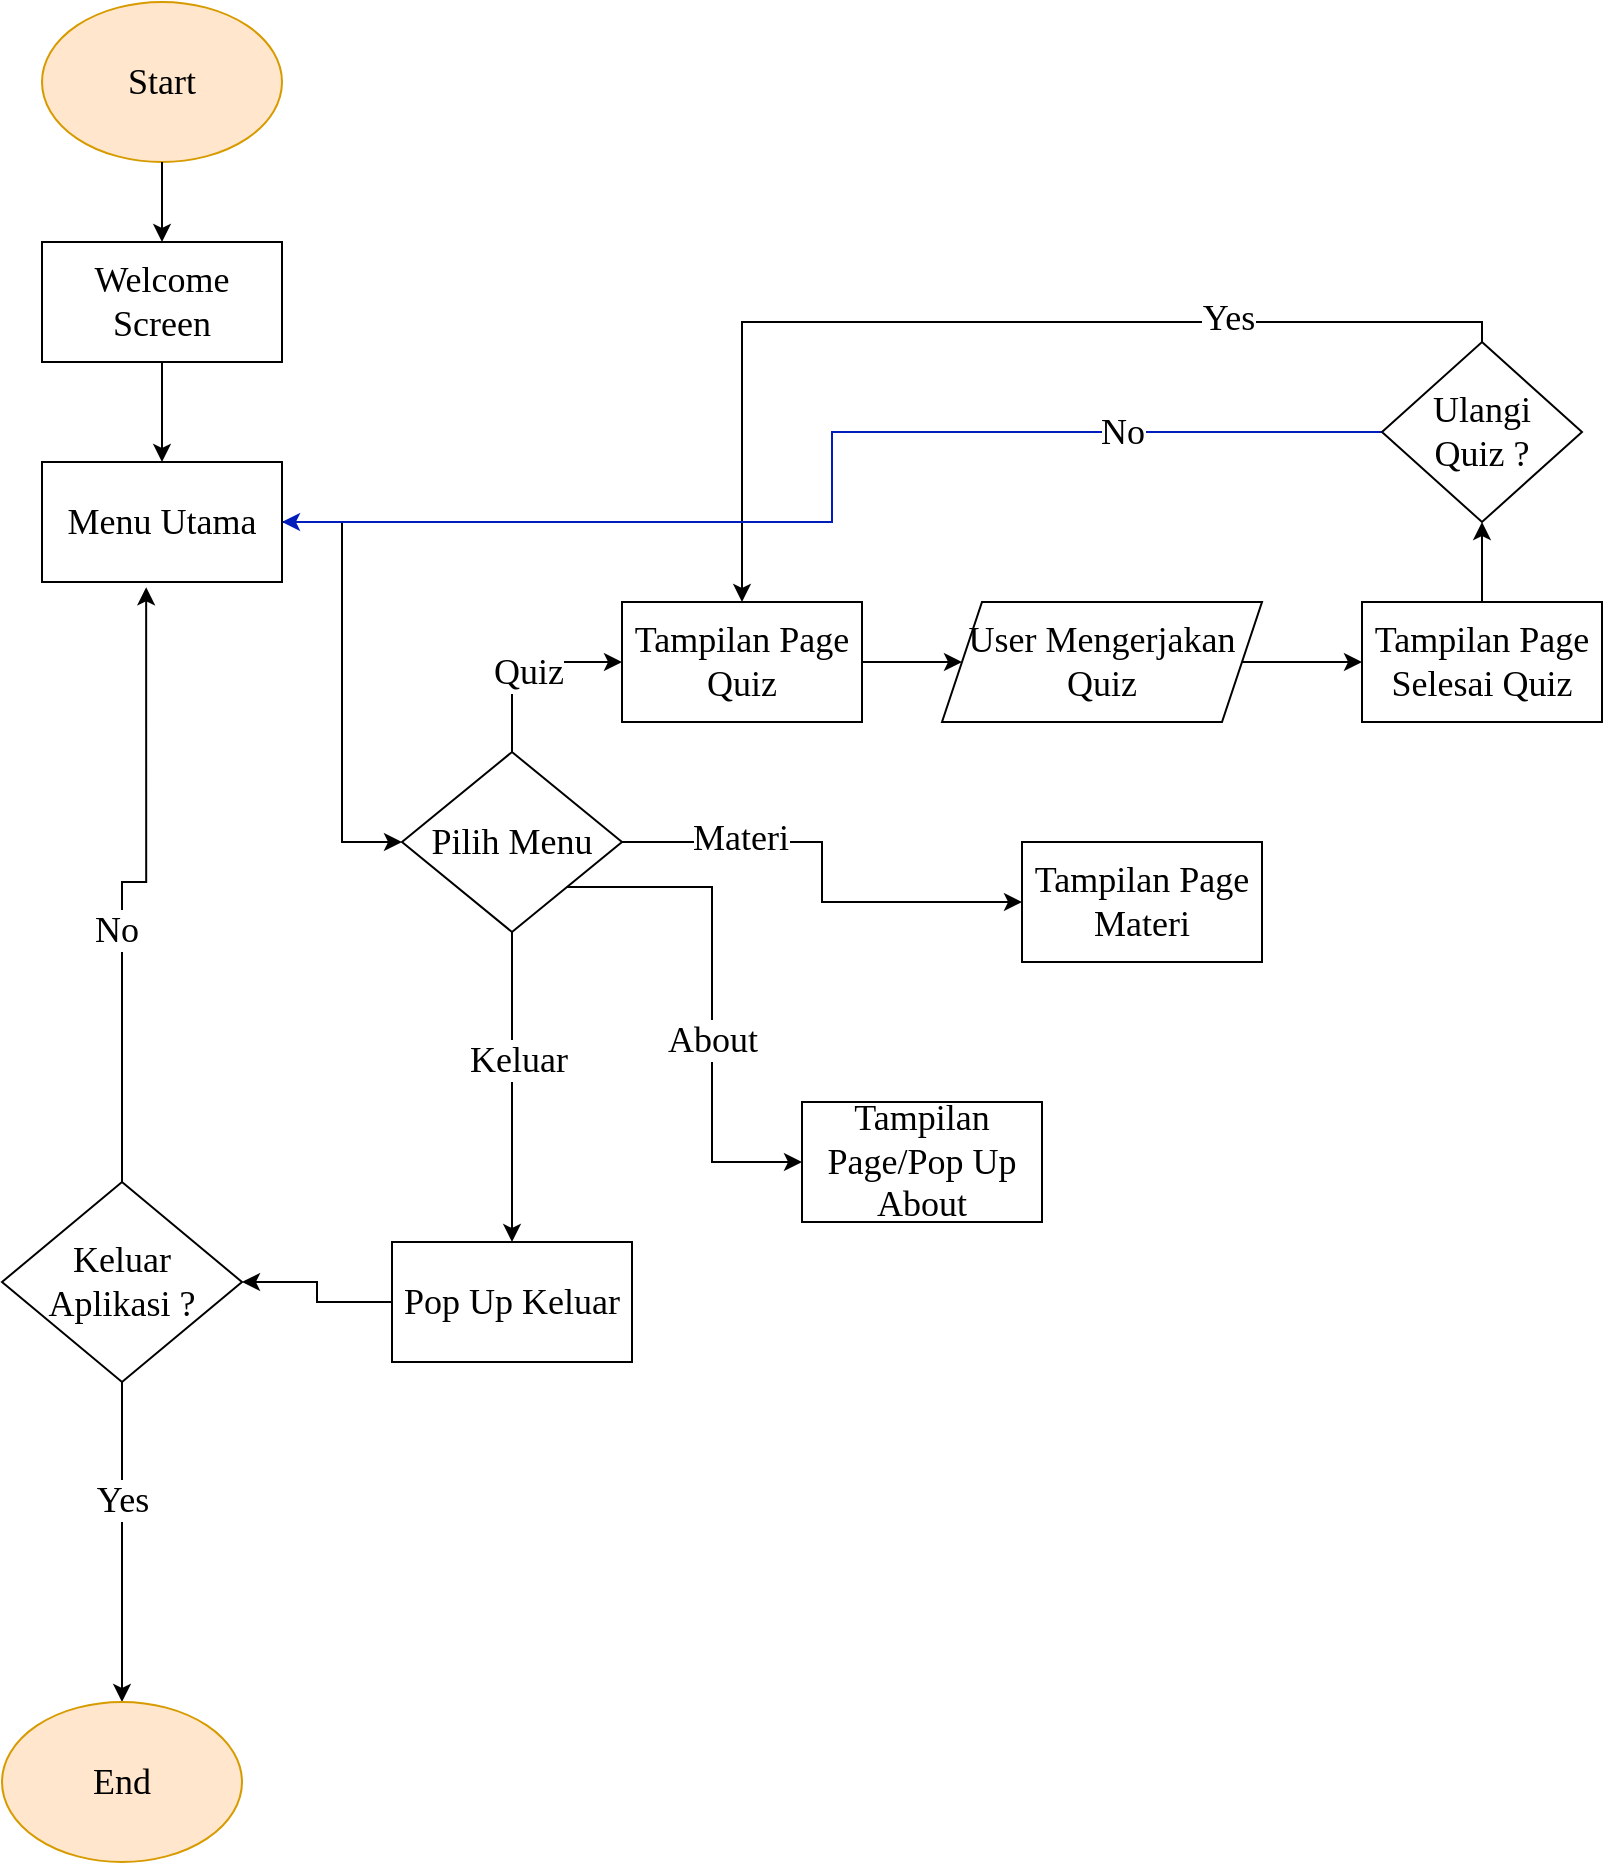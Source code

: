 <mxfile version="16.1.2" type="github">
  <diagram id="qYPbZKdNKogrdKeQCUUp" name="Page-1">
    <mxGraphModel dx="914" dy="624" grid="1" gridSize="10" guides="1" tooltips="1" connect="1" arrows="1" fold="1" page="1" pageScale="1" pageWidth="1600" pageHeight="900" math="0" shadow="0">
      <root>
        <mxCell id="0" />
        <mxCell id="1" parent="0" />
        <mxCell id="wOSAmqLvzSA3cVCKRzat-2" value="&lt;font style=&quot;font-size: 18px&quot; face=&quot;Times New Roman&quot;&gt;Start&lt;/font&gt;" style="ellipse;whiteSpace=wrap;html=1;fillColor=#ffe6cc;strokeColor=#d79b00;" vertex="1" parent="1">
          <mxGeometry x="40" y="10" width="120" height="80" as="geometry" />
        </mxCell>
        <mxCell id="wOSAmqLvzSA3cVCKRzat-3" value="Welcome Screen" style="rounded=0;whiteSpace=wrap;html=1;fontFamily=Times New Roman;fontSize=18;" vertex="1" parent="1">
          <mxGeometry x="40" y="130" width="120" height="60" as="geometry" />
        </mxCell>
        <mxCell id="wOSAmqLvzSA3cVCKRzat-13" style="edgeStyle=orthogonalEdgeStyle;rounded=0;orthogonalLoop=1;jettySize=auto;html=1;exitX=1;exitY=0.5;exitDx=0;exitDy=0;entryX=0;entryY=0.5;entryDx=0;entryDy=0;fontFamily=Times New Roman;fontSize=18;" edge="1" parent="1" source="wOSAmqLvzSA3cVCKRzat-4" target="wOSAmqLvzSA3cVCKRzat-5">
          <mxGeometry relative="1" as="geometry" />
        </mxCell>
        <mxCell id="wOSAmqLvzSA3cVCKRzat-4" value="Menu Utama" style="rounded=0;whiteSpace=wrap;html=1;fontFamily=Times New Roman;fontSize=18;" vertex="1" parent="1">
          <mxGeometry x="40" y="240" width="120" height="60" as="geometry" />
        </mxCell>
        <mxCell id="wOSAmqLvzSA3cVCKRzat-14" style="edgeStyle=orthogonalEdgeStyle;rounded=0;orthogonalLoop=1;jettySize=auto;html=1;exitX=1;exitY=0.5;exitDx=0;exitDy=0;entryX=0;entryY=0.5;entryDx=0;entryDy=0;fontFamily=Times New Roman;fontSize=18;" edge="1" parent="1" source="wOSAmqLvzSA3cVCKRzat-5" target="wOSAmqLvzSA3cVCKRzat-6">
          <mxGeometry relative="1" as="geometry" />
        </mxCell>
        <mxCell id="wOSAmqLvzSA3cVCKRzat-15" value="Materi" style="edgeLabel;html=1;align=center;verticalAlign=middle;resizable=0;points=[];fontSize=18;fontFamily=Times New Roman;" vertex="1" connectable="0" parent="wOSAmqLvzSA3cVCKRzat-14">
          <mxGeometry x="-0.487" y="3" relative="1" as="geometry">
            <mxPoint y="1" as="offset" />
          </mxGeometry>
        </mxCell>
        <mxCell id="wOSAmqLvzSA3cVCKRzat-17" style="edgeStyle=orthogonalEdgeStyle;rounded=0;orthogonalLoop=1;jettySize=auto;html=1;exitX=0.5;exitY=0;exitDx=0;exitDy=0;entryX=0;entryY=0.5;entryDx=0;entryDy=0;fontFamily=Times New Roman;fontSize=18;" edge="1" parent="1" source="wOSAmqLvzSA3cVCKRzat-5" target="wOSAmqLvzSA3cVCKRzat-16">
          <mxGeometry relative="1" as="geometry" />
        </mxCell>
        <mxCell id="wOSAmqLvzSA3cVCKRzat-18" value="Quiz" style="edgeLabel;html=1;align=center;verticalAlign=middle;resizable=0;points=[];fontSize=18;fontFamily=Times New Roman;" vertex="1" connectable="0" parent="wOSAmqLvzSA3cVCKRzat-17">
          <mxGeometry x="-0.235" y="-2" relative="1" as="geometry">
            <mxPoint x="6" y="-2" as="offset" />
          </mxGeometry>
        </mxCell>
        <mxCell id="wOSAmqLvzSA3cVCKRzat-21" style="edgeStyle=orthogonalEdgeStyle;rounded=0;orthogonalLoop=1;jettySize=auto;html=1;exitX=1;exitY=1;exitDx=0;exitDy=0;entryX=0;entryY=0.5;entryDx=0;entryDy=0;fontFamily=Times New Roman;fontSize=18;" edge="1" parent="1" source="wOSAmqLvzSA3cVCKRzat-5" target="wOSAmqLvzSA3cVCKRzat-19">
          <mxGeometry relative="1" as="geometry" />
        </mxCell>
        <mxCell id="wOSAmqLvzSA3cVCKRzat-22" value="About" style="edgeLabel;html=1;align=center;verticalAlign=middle;resizable=0;points=[];fontSize=18;fontFamily=Times New Roman;" vertex="1" connectable="0" parent="wOSAmqLvzSA3cVCKRzat-21">
          <mxGeometry x="0.169" relative="1" as="geometry">
            <mxPoint as="offset" />
          </mxGeometry>
        </mxCell>
        <mxCell id="wOSAmqLvzSA3cVCKRzat-26" style="edgeStyle=orthogonalEdgeStyle;rounded=0;orthogonalLoop=1;jettySize=auto;html=1;exitX=0.5;exitY=1;exitDx=0;exitDy=0;fontFamily=Times New Roman;fontSize=18;" edge="1" parent="1" source="wOSAmqLvzSA3cVCKRzat-5" target="wOSAmqLvzSA3cVCKRzat-24">
          <mxGeometry relative="1" as="geometry" />
        </mxCell>
        <mxCell id="wOSAmqLvzSA3cVCKRzat-27" value="Keluar" style="edgeLabel;html=1;align=center;verticalAlign=middle;resizable=0;points=[];fontSize=18;fontFamily=Times New Roman;" vertex="1" connectable="0" parent="wOSAmqLvzSA3cVCKRzat-26">
          <mxGeometry x="-0.177" y="3" relative="1" as="geometry">
            <mxPoint as="offset" />
          </mxGeometry>
        </mxCell>
        <mxCell id="wOSAmqLvzSA3cVCKRzat-5" value="Pilih Menu" style="rhombus;whiteSpace=wrap;html=1;fontFamily=Times New Roman;fontSize=18;" vertex="1" parent="1">
          <mxGeometry x="220" y="385" width="110" height="90" as="geometry" />
        </mxCell>
        <mxCell id="wOSAmqLvzSA3cVCKRzat-6" value="Tampilan Page Materi" style="rounded=0;whiteSpace=wrap;html=1;fontFamily=Times New Roman;fontSize=18;" vertex="1" parent="1">
          <mxGeometry x="530" y="430" width="120" height="60" as="geometry" />
        </mxCell>
        <mxCell id="wOSAmqLvzSA3cVCKRzat-7" value="" style="endArrow=classic;html=1;rounded=0;fontFamily=Times New Roman;fontSize=18;exitX=0.5;exitY=1;exitDx=0;exitDy=0;" edge="1" parent="1" source="wOSAmqLvzSA3cVCKRzat-2" target="wOSAmqLvzSA3cVCKRzat-3">
          <mxGeometry width="50" height="50" relative="1" as="geometry">
            <mxPoint x="410" y="460" as="sourcePoint" />
            <mxPoint x="460" y="410" as="targetPoint" />
          </mxGeometry>
        </mxCell>
        <mxCell id="wOSAmqLvzSA3cVCKRzat-8" value="" style="endArrow=classic;html=1;rounded=0;fontFamily=Times New Roman;fontSize=18;exitX=0.5;exitY=1;exitDx=0;exitDy=0;entryX=0.5;entryY=0;entryDx=0;entryDy=0;" edge="1" parent="1" source="wOSAmqLvzSA3cVCKRzat-3" target="wOSAmqLvzSA3cVCKRzat-4">
          <mxGeometry width="50" height="50" relative="1" as="geometry">
            <mxPoint x="110" y="240" as="sourcePoint" />
            <mxPoint x="110" y="300" as="targetPoint" />
          </mxGeometry>
        </mxCell>
        <mxCell id="wOSAmqLvzSA3cVCKRzat-38" style="edgeStyle=orthogonalEdgeStyle;rounded=0;orthogonalLoop=1;jettySize=auto;html=1;exitX=1;exitY=0.5;exitDx=0;exitDy=0;entryX=0;entryY=0.5;entryDx=0;entryDy=0;fontFamily=Times New Roman;fontSize=18;" edge="1" parent="1" source="wOSAmqLvzSA3cVCKRzat-16" target="wOSAmqLvzSA3cVCKRzat-37">
          <mxGeometry relative="1" as="geometry" />
        </mxCell>
        <mxCell id="wOSAmqLvzSA3cVCKRzat-16" value="Tampilan Page Quiz" style="rounded=0;whiteSpace=wrap;html=1;fontFamily=Times New Roman;fontSize=18;" vertex="1" parent="1">
          <mxGeometry x="330" y="310" width="120" height="60" as="geometry" />
        </mxCell>
        <mxCell id="wOSAmqLvzSA3cVCKRzat-19" value="Tampilan Page/Pop Up About" style="rounded=0;whiteSpace=wrap;html=1;fontFamily=Times New Roman;fontSize=18;" vertex="1" parent="1">
          <mxGeometry x="420" y="560" width="120" height="60" as="geometry" />
        </mxCell>
        <mxCell id="wOSAmqLvzSA3cVCKRzat-29" style="edgeStyle=orthogonalEdgeStyle;rounded=0;orthogonalLoop=1;jettySize=auto;html=1;exitX=0;exitY=0.5;exitDx=0;exitDy=0;fontFamily=Times New Roman;fontSize=18;" edge="1" parent="1" source="wOSAmqLvzSA3cVCKRzat-24" target="wOSAmqLvzSA3cVCKRzat-28">
          <mxGeometry relative="1" as="geometry" />
        </mxCell>
        <mxCell id="wOSAmqLvzSA3cVCKRzat-24" value="Pop Up Keluar" style="rounded=0;whiteSpace=wrap;html=1;fontFamily=Times New Roman;fontSize=18;" vertex="1" parent="1">
          <mxGeometry x="215" y="630" width="120" height="60" as="geometry" />
        </mxCell>
        <mxCell id="wOSAmqLvzSA3cVCKRzat-30" style="edgeStyle=orthogonalEdgeStyle;rounded=0;orthogonalLoop=1;jettySize=auto;html=1;exitX=0.5;exitY=0;exitDx=0;exitDy=0;entryX=0.434;entryY=1.044;entryDx=0;entryDy=0;entryPerimeter=0;fontFamily=Times New Roman;fontSize=18;" edge="1" parent="1" source="wOSAmqLvzSA3cVCKRzat-28" target="wOSAmqLvzSA3cVCKRzat-4">
          <mxGeometry relative="1" as="geometry" />
        </mxCell>
        <mxCell id="wOSAmqLvzSA3cVCKRzat-31" value="No" style="edgeLabel;html=1;align=center;verticalAlign=middle;resizable=0;points=[];fontSize=18;fontFamily=Times New Roman;" vertex="1" connectable="0" parent="wOSAmqLvzSA3cVCKRzat-30">
          <mxGeometry x="-0.181" y="3" relative="1" as="geometry">
            <mxPoint as="offset" />
          </mxGeometry>
        </mxCell>
        <mxCell id="wOSAmqLvzSA3cVCKRzat-33" style="edgeStyle=orthogonalEdgeStyle;rounded=0;orthogonalLoop=1;jettySize=auto;html=1;exitX=0.5;exitY=1;exitDx=0;exitDy=0;fontFamily=Times New Roman;fontSize=18;" edge="1" parent="1" source="wOSAmqLvzSA3cVCKRzat-28" target="wOSAmqLvzSA3cVCKRzat-32">
          <mxGeometry relative="1" as="geometry" />
        </mxCell>
        <mxCell id="wOSAmqLvzSA3cVCKRzat-35" value="Yes" style="edgeLabel;html=1;align=center;verticalAlign=middle;resizable=0;points=[];fontSize=18;fontFamily=Times New Roman;" vertex="1" connectable="0" parent="wOSAmqLvzSA3cVCKRzat-33">
          <mxGeometry x="-0.265" relative="1" as="geometry">
            <mxPoint as="offset" />
          </mxGeometry>
        </mxCell>
        <mxCell id="wOSAmqLvzSA3cVCKRzat-28" value="Keluar&lt;br&gt;Aplikasi ?" style="rhombus;whiteSpace=wrap;html=1;fontFamily=Times New Roman;fontSize=18;" vertex="1" parent="1">
          <mxGeometry x="20" y="600" width="120" height="100" as="geometry" />
        </mxCell>
        <mxCell id="wOSAmqLvzSA3cVCKRzat-32" value="&lt;font face=&quot;Times New Roman&quot;&gt;&lt;span style=&quot;font-size: 18px&quot;&gt;End&lt;/span&gt;&lt;/font&gt;" style="ellipse;whiteSpace=wrap;html=1;fillColor=#ffe6cc;strokeColor=#d79b00;" vertex="1" parent="1">
          <mxGeometry x="20" y="860" width="120" height="80" as="geometry" />
        </mxCell>
        <mxCell id="wOSAmqLvzSA3cVCKRzat-41" style="edgeStyle=orthogonalEdgeStyle;rounded=0;orthogonalLoop=1;jettySize=auto;html=1;exitX=0.5;exitY=0;exitDx=0;exitDy=0;fontFamily=Times New Roman;fontSize=18;" edge="1" parent="1" source="wOSAmqLvzSA3cVCKRzat-36" target="wOSAmqLvzSA3cVCKRzat-40">
          <mxGeometry relative="1" as="geometry" />
        </mxCell>
        <mxCell id="wOSAmqLvzSA3cVCKRzat-36" value="Tampilan Page&lt;br&gt;Selesai Quiz" style="rounded=0;whiteSpace=wrap;html=1;fontFamily=Times New Roman;fontSize=18;" vertex="1" parent="1">
          <mxGeometry x="700" y="310" width="120" height="60" as="geometry" />
        </mxCell>
        <mxCell id="wOSAmqLvzSA3cVCKRzat-39" style="edgeStyle=orthogonalEdgeStyle;rounded=0;orthogonalLoop=1;jettySize=auto;html=1;exitX=1;exitY=0.5;exitDx=0;exitDy=0;entryX=0;entryY=0.5;entryDx=0;entryDy=0;fontFamily=Times New Roman;fontSize=18;" edge="1" parent="1" source="wOSAmqLvzSA3cVCKRzat-37" target="wOSAmqLvzSA3cVCKRzat-36">
          <mxGeometry relative="1" as="geometry" />
        </mxCell>
        <mxCell id="wOSAmqLvzSA3cVCKRzat-37" value="&lt;font style=&quot;font-size: 18px&quot;&gt;User Mengerjakan&lt;br&gt;Quiz&lt;/font&gt;" style="shape=parallelogram;perimeter=parallelogramPerimeter;whiteSpace=wrap;html=1;fixedSize=1;fontFamily=Times New Roman;fontSize=18;" vertex="1" parent="1">
          <mxGeometry x="490" y="310" width="160" height="60" as="geometry" />
        </mxCell>
        <mxCell id="wOSAmqLvzSA3cVCKRzat-42" style="edgeStyle=orthogonalEdgeStyle;rounded=0;orthogonalLoop=1;jettySize=auto;html=1;exitX=0.5;exitY=0;exitDx=0;exitDy=0;fontFamily=Times New Roman;fontSize=18;" edge="1" parent="1" source="wOSAmqLvzSA3cVCKRzat-40" target="wOSAmqLvzSA3cVCKRzat-16">
          <mxGeometry relative="1" as="geometry">
            <Array as="points">
              <mxPoint x="760" y="170" />
              <mxPoint x="390" y="170" />
            </Array>
          </mxGeometry>
        </mxCell>
        <mxCell id="wOSAmqLvzSA3cVCKRzat-43" value="Yes" style="edgeLabel;html=1;align=center;verticalAlign=middle;resizable=0;points=[];fontSize=18;fontFamily=Times New Roman;" vertex="1" connectable="0" parent="wOSAmqLvzSA3cVCKRzat-42">
          <mxGeometry x="-0.474" y="-2" relative="1" as="geometry">
            <mxPoint as="offset" />
          </mxGeometry>
        </mxCell>
        <mxCell id="wOSAmqLvzSA3cVCKRzat-45" style="edgeStyle=orthogonalEdgeStyle;rounded=0;orthogonalLoop=1;jettySize=auto;html=1;exitX=0;exitY=0.5;exitDx=0;exitDy=0;entryX=1;entryY=0.5;entryDx=0;entryDy=0;fontFamily=Times New Roman;fontSize=18;fillColor=#0050ef;strokeColor=#001DBC;" edge="1" parent="1" source="wOSAmqLvzSA3cVCKRzat-40" target="wOSAmqLvzSA3cVCKRzat-4">
          <mxGeometry relative="1" as="geometry" />
        </mxCell>
        <mxCell id="wOSAmqLvzSA3cVCKRzat-46" value="No" style="edgeLabel;html=1;align=center;verticalAlign=middle;resizable=0;points=[];fontSize=18;fontFamily=Times New Roman;" vertex="1" connectable="0" parent="wOSAmqLvzSA3cVCKRzat-45">
          <mxGeometry x="-0.688" y="-3" relative="1" as="geometry">
            <mxPoint x="-37" y="3" as="offset" />
          </mxGeometry>
        </mxCell>
        <mxCell id="wOSAmqLvzSA3cVCKRzat-40" value="Ulangi&lt;br&gt;Quiz ?" style="rhombus;whiteSpace=wrap;html=1;fontFamily=Times New Roman;fontSize=18;" vertex="1" parent="1">
          <mxGeometry x="710" y="180" width="100" height="90" as="geometry" />
        </mxCell>
      </root>
    </mxGraphModel>
  </diagram>
</mxfile>
